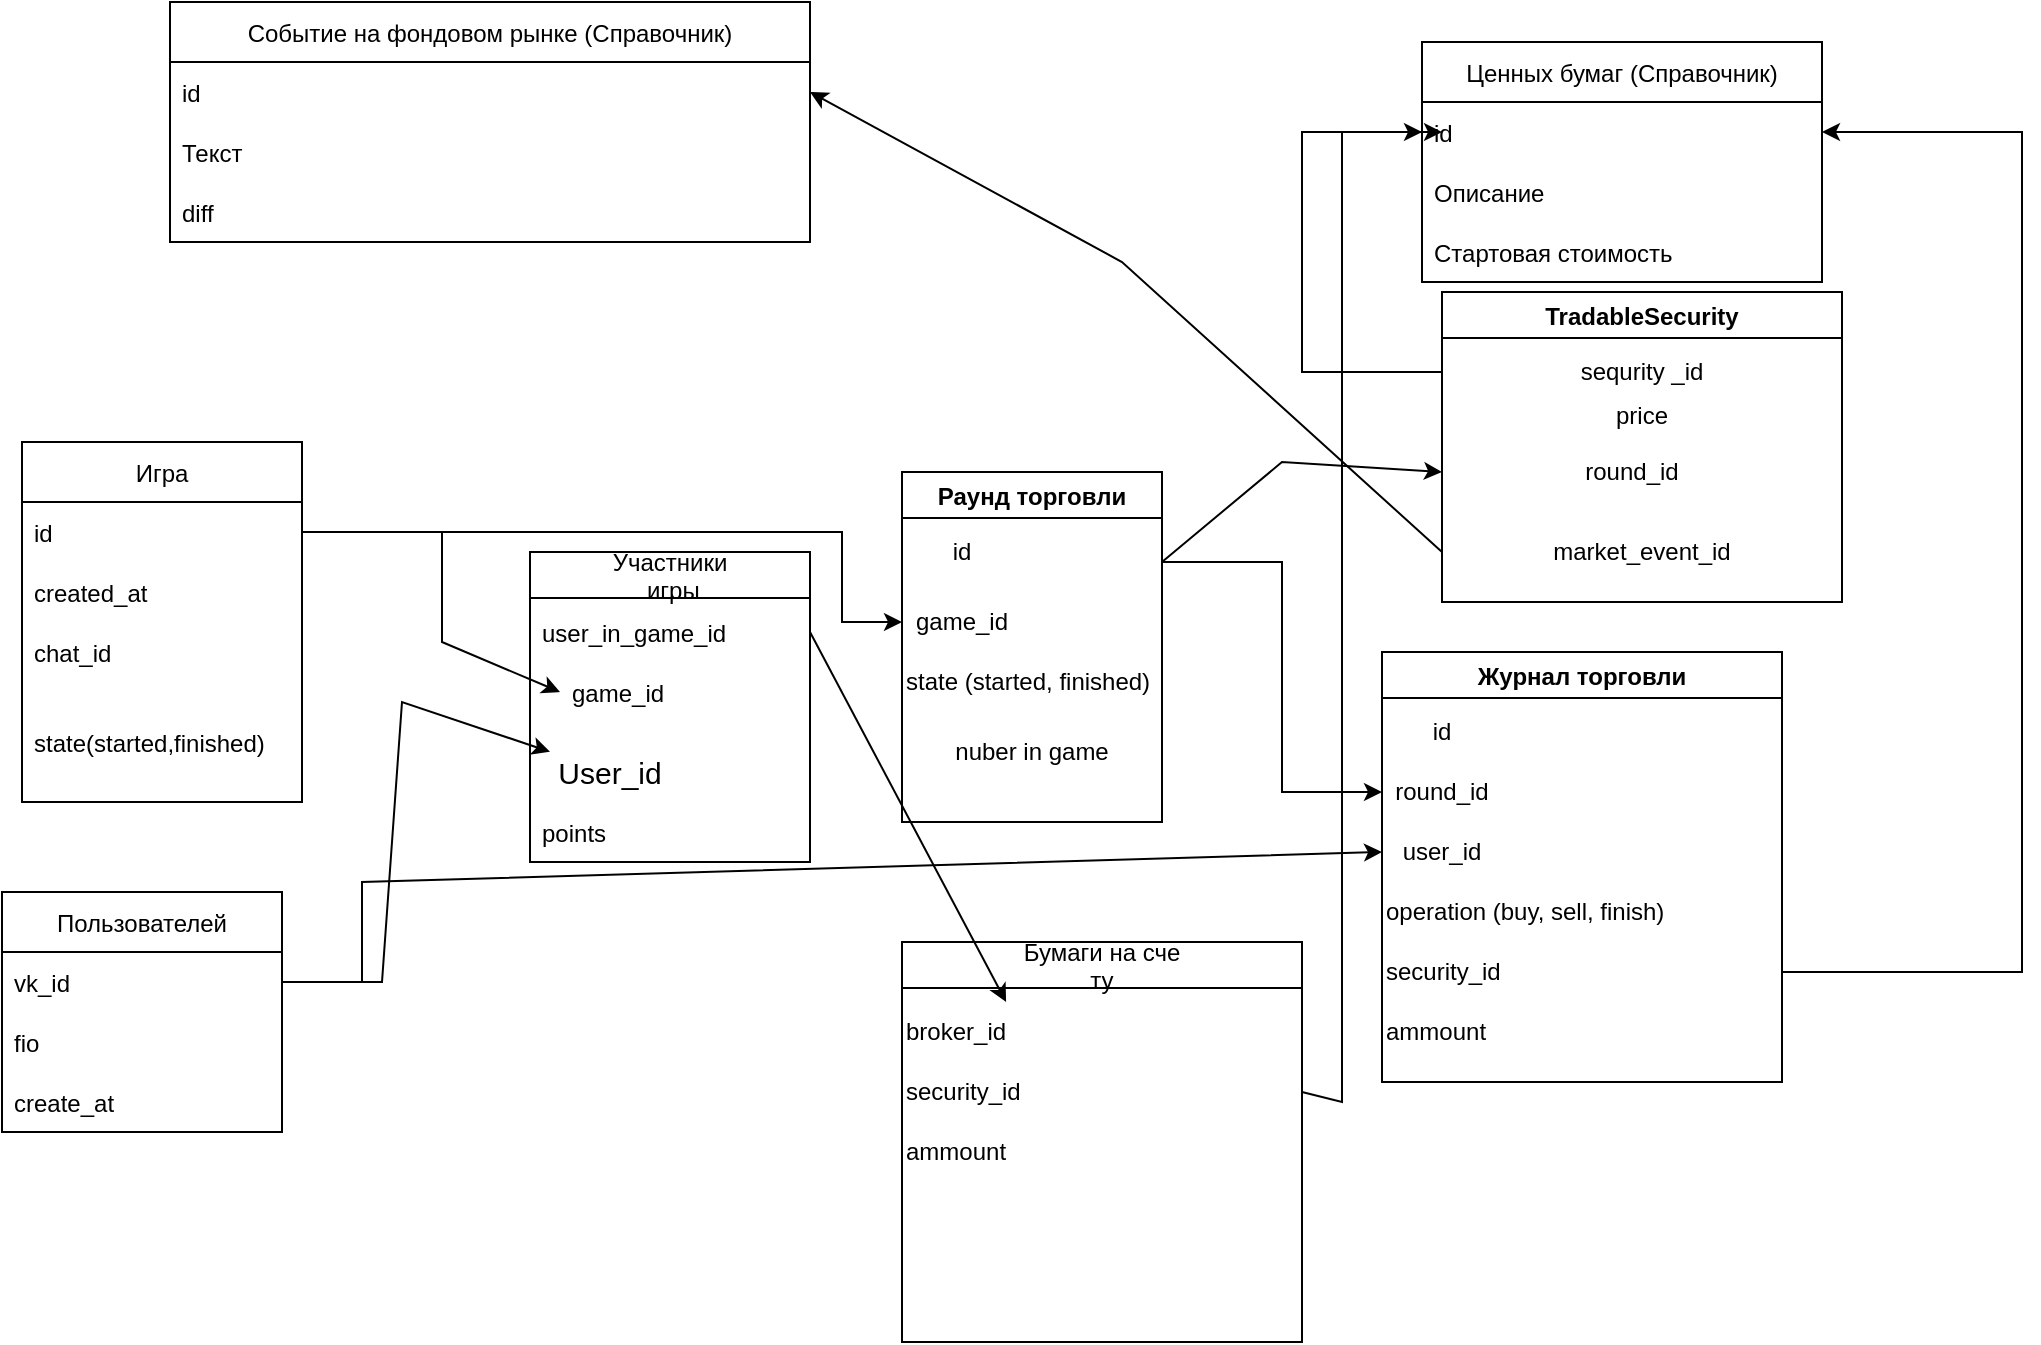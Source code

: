 <mxfile version="16.5.1" type="device"><diagram id="egRGvF4MNrftGE_ga3FI" name="Страница 1"><mxGraphModel dx="1564" dy="2247" grid="1" gridSize="10" guides="1" tooltips="1" connect="1" arrows="1" fold="1" page="1" pageScale="1" pageWidth="827" pageHeight="1169" math="0" shadow="0"><root><mxCell id="0"/><mxCell id="1" parent="0"/><mxCell id="J19xJHU0ULUIQfrzAiBu-1" value="Пользователей" style="swimlane;fontStyle=0;childLayout=stackLayout;horizontal=1;startSize=30;horizontalStack=0;resizeParent=1;resizeParentMax=0;resizeLast=0;collapsible=1;marginBottom=0;" vertex="1" parent="1"><mxGeometry x="150" y="95" width="140" height="120" as="geometry"/></mxCell><mxCell id="J19xJHU0ULUIQfrzAiBu-2" value="vk_id" style="text;strokeColor=none;fillColor=none;align=left;verticalAlign=middle;spacingLeft=4;spacingRight=4;overflow=hidden;points=[[0,0.5],[1,0.5]];portConstraint=eastwest;rotatable=0;" vertex="1" parent="J19xJHU0ULUIQfrzAiBu-1"><mxGeometry y="30" width="140" height="30" as="geometry"/></mxCell><mxCell id="J19xJHU0ULUIQfrzAiBu-3" value="fio" style="text;strokeColor=none;fillColor=none;align=left;verticalAlign=middle;spacingLeft=4;spacingRight=4;overflow=hidden;points=[[0,0.5],[1,0.5]];portConstraint=eastwest;rotatable=0;" vertex="1" parent="J19xJHU0ULUIQfrzAiBu-1"><mxGeometry y="60" width="140" height="30" as="geometry"/></mxCell><mxCell id="J19xJHU0ULUIQfrzAiBu-4" value="create_at" style="text;strokeColor=none;fillColor=none;align=left;verticalAlign=middle;spacingLeft=4;spacingRight=4;overflow=hidden;points=[[0,0.5],[1,0.5]];portConstraint=eastwest;rotatable=0;" vertex="1" parent="J19xJHU0ULUIQfrzAiBu-1"><mxGeometry y="90" width="140" height="30" as="geometry"/></mxCell><mxCell id="J19xJHU0ULUIQfrzAiBu-5" value="Игра" style="swimlane;fontStyle=0;childLayout=stackLayout;horizontal=1;startSize=30;horizontalStack=0;resizeParent=1;resizeParentMax=0;resizeLast=0;collapsible=1;marginBottom=0;" vertex="1" parent="1"><mxGeometry x="160" y="-130" width="140" height="180" as="geometry"/></mxCell><mxCell id="J19xJHU0ULUIQfrzAiBu-6" value="id" style="text;strokeColor=none;fillColor=none;align=left;verticalAlign=middle;spacingLeft=4;spacingRight=4;overflow=hidden;points=[[0,0.5],[1,0.5]];portConstraint=eastwest;rotatable=0;" vertex="1" parent="J19xJHU0ULUIQfrzAiBu-5"><mxGeometry y="30" width="140" height="30" as="geometry"/></mxCell><mxCell id="J19xJHU0ULUIQfrzAiBu-7" value="created_at" style="text;strokeColor=none;fillColor=none;align=left;verticalAlign=middle;spacingLeft=4;spacingRight=4;overflow=hidden;points=[[0,0.5],[1,0.5]];portConstraint=eastwest;rotatable=0;" vertex="1" parent="J19xJHU0ULUIQfrzAiBu-5"><mxGeometry y="60" width="140" height="30" as="geometry"/></mxCell><mxCell id="J19xJHU0ULUIQfrzAiBu-8" value="chat_id" style="text;strokeColor=none;fillColor=none;align=left;verticalAlign=middle;spacingLeft=4;spacingRight=4;overflow=hidden;points=[[0,0.5],[1,0.5]];portConstraint=eastwest;rotatable=0;" vertex="1" parent="J19xJHU0ULUIQfrzAiBu-5"><mxGeometry y="90" width="140" height="30" as="geometry"/></mxCell><mxCell id="J19xJHU0ULUIQfrzAiBu-9" value="state(started,finished)" style="text;strokeColor=none;fillColor=none;align=left;verticalAlign=middle;spacingLeft=4;spacingRight=4;overflow=hidden;points=[[0,0.5],[1,0.5]];portConstraint=eastwest;rotatable=0;fontSize=12;" vertex="1" parent="J19xJHU0ULUIQfrzAiBu-5"><mxGeometry y="120" width="140" height="60" as="geometry"/></mxCell><mxCell id="J19xJHU0ULUIQfrzAiBu-10" value="Ценных бумаг (Справочник)" style="swimlane;fontStyle=0;childLayout=stackLayout;horizontal=1;startSize=30;horizontalStack=0;resizeParent=1;resizeParentMax=0;resizeLast=0;collapsible=1;marginBottom=0;" vertex="1" parent="1"><mxGeometry x="860" y="-330" width="200" height="120" as="geometry"/></mxCell><mxCell id="J19xJHU0ULUIQfrzAiBu-11" value="id" style="text;strokeColor=none;fillColor=none;align=left;verticalAlign=middle;spacingLeft=4;spacingRight=4;overflow=hidden;points=[[0,0.5],[1,0.5]];portConstraint=eastwest;rotatable=0;" vertex="1" parent="J19xJHU0ULUIQfrzAiBu-10"><mxGeometry y="30" width="200" height="30" as="geometry"/></mxCell><mxCell id="J19xJHU0ULUIQfrzAiBu-12" value="Описание" style="text;strokeColor=none;fillColor=none;align=left;verticalAlign=middle;spacingLeft=4;spacingRight=4;overflow=hidden;points=[[0,0.5],[1,0.5]];portConstraint=eastwest;rotatable=0;" vertex="1" parent="J19xJHU0ULUIQfrzAiBu-10"><mxGeometry y="60" width="200" height="30" as="geometry"/></mxCell><mxCell id="J19xJHU0ULUIQfrzAiBu-13" value="Стартовая стоимость " style="text;strokeColor=none;fillColor=none;align=left;verticalAlign=middle;spacingLeft=4;spacingRight=4;overflow=hidden;points=[[0,0.5],[1,0.5]];portConstraint=eastwest;rotatable=0;" vertex="1" parent="J19xJHU0ULUIQfrzAiBu-10"><mxGeometry y="90" width="200" height="30" as="geometry"/></mxCell><mxCell id="J19xJHU0ULUIQfrzAiBu-14" value="Событие на фондовом рынке (Справочник)" style="swimlane;fontStyle=0;childLayout=stackLayout;horizontal=1;startSize=30;horizontalStack=0;resizeParent=1;resizeParentMax=0;resizeLast=0;collapsible=1;marginBottom=0;" vertex="1" parent="1"><mxGeometry x="234" y="-350" width="320" height="120" as="geometry"/></mxCell><mxCell id="J19xJHU0ULUIQfrzAiBu-15" value="id" style="text;strokeColor=none;fillColor=none;align=left;verticalAlign=middle;spacingLeft=4;spacingRight=4;overflow=hidden;points=[[0,0.5],[1,0.5]];portConstraint=eastwest;rotatable=0;" vertex="1" parent="J19xJHU0ULUIQfrzAiBu-14"><mxGeometry y="30" width="320" height="30" as="geometry"/></mxCell><mxCell id="J19xJHU0ULUIQfrzAiBu-16" value="Текст" style="text;strokeColor=none;fillColor=none;align=left;verticalAlign=middle;spacingLeft=4;spacingRight=4;overflow=hidden;points=[[0,0.5],[1,0.5]];portConstraint=eastwest;rotatable=0;" vertex="1" parent="J19xJHU0ULUIQfrzAiBu-14"><mxGeometry y="60" width="320" height="30" as="geometry"/></mxCell><mxCell id="J19xJHU0ULUIQfrzAiBu-17" value="diff" style="text;strokeColor=none;fillColor=none;align=left;verticalAlign=middle;spacingLeft=4;spacingRight=4;overflow=hidden;points=[[0,0.5],[1,0.5]];portConstraint=eastwest;rotatable=0;" vertex="1" parent="J19xJHU0ULUIQfrzAiBu-14"><mxGeometry y="90" width="320" height="30" as="geometry"/></mxCell><mxCell id="J19xJHU0ULUIQfrzAiBu-18" value="Участники&#10; игры" style="swimlane;fontSize=12;fontStyle=0" vertex="1" parent="1"><mxGeometry x="414" y="-75" width="140" height="155" as="geometry"/></mxCell><mxCell id="J19xJHU0ULUIQfrzAiBu-19" value="game_id" style="text;strokeColor=none;fillColor=none;align=left;verticalAlign=middle;spacingLeft=4;spacingRight=4;overflow=hidden;points=[[0,0.5],[1,0.5]];portConstraint=eastwest;rotatable=0;" vertex="1" parent="J19xJHU0ULUIQfrzAiBu-18"><mxGeometry x="15" y="55" width="110" height="30" as="geometry"/></mxCell><mxCell id="J19xJHU0ULUIQfrzAiBu-20" value="User_id" style="text;html=1;strokeColor=none;fillColor=none;align=center;verticalAlign=middle;whiteSpace=wrap;rounded=0;fontSize=15;" vertex="1" parent="J19xJHU0ULUIQfrzAiBu-18"><mxGeometry x="10" y="95" width="60" height="30" as="geometry"/></mxCell><mxCell id="J19xJHU0ULUIQfrzAiBu-21" value="points" style="text;strokeColor=none;fillColor=none;align=left;verticalAlign=middle;spacingLeft=4;spacingRight=4;overflow=hidden;points=[[0,0.5],[1,0.5]];portConstraint=eastwest;rotatable=0;" vertex="1" parent="J19xJHU0ULUIQfrzAiBu-18"><mxGeometry y="125" width="140" height="30" as="geometry"/></mxCell><mxCell id="J19xJHU0ULUIQfrzAiBu-22" value="user_in_game_id" style="text;strokeColor=none;fillColor=none;align=left;verticalAlign=middle;spacingLeft=4;spacingRight=4;overflow=hidden;points=[[0,0.5],[1,0.5]];portConstraint=eastwest;rotatable=0;" vertex="1" parent="J19xJHU0ULUIQfrzAiBu-18"><mxGeometry y="25" width="140" height="30" as="geometry"/></mxCell><mxCell id="J19xJHU0ULUIQfrzAiBu-23" value="" style="endArrow=classic;html=1;rounded=0;fontSize=15;exitX=1;exitY=0.5;exitDx=0;exitDy=0;entryX=0;entryY=0.5;entryDx=0;entryDy=0;" edge="1" parent="1" source="J19xJHU0ULUIQfrzAiBu-6" target="J19xJHU0ULUIQfrzAiBu-19"><mxGeometry width="50" height="50" relative="1" as="geometry"><mxPoint x="400" y="120" as="sourcePoint"/><mxPoint x="450" y="70" as="targetPoint"/><Array as="points"><mxPoint x="370" y="-85"/><mxPoint x="370" y="-30"/></Array></mxGeometry></mxCell><mxCell id="J19xJHU0ULUIQfrzAiBu-24" value="" style="endArrow=classic;html=1;rounded=0;fontSize=15;" edge="1" parent="1" source="J19xJHU0ULUIQfrzAiBu-2" target="J19xJHU0ULUIQfrzAiBu-20"><mxGeometry width="50" height="50" relative="1" as="geometry"><mxPoint x="400" y="120" as="sourcePoint"/><mxPoint x="450" y="70" as="targetPoint"/><Array as="points"><mxPoint x="340" y="140"/><mxPoint x="350"/></Array></mxGeometry></mxCell><mxCell id="J19xJHU0ULUIQfrzAiBu-25" value="Бумаги на сче&#10;ту" style="swimlane;fontSize=12;fontStyle=0" vertex="1" parent="1"><mxGeometry x="600" y="120" width="200" height="200" as="geometry"/></mxCell><mxCell id="J19xJHU0ULUIQfrzAiBu-26" value="broker_id" style="text;html=1;strokeColor=none;fillColor=none;align=left;verticalAlign=middle;whiteSpace=wrap;rounded=0;fontSize=12;" vertex="1" parent="J19xJHU0ULUIQfrzAiBu-25"><mxGeometry y="30" width="120" height="30" as="geometry"/></mxCell><mxCell id="J19xJHU0ULUIQfrzAiBu-27" value="security_id" style="text;html=1;strokeColor=none;fillColor=none;align=left;verticalAlign=middle;whiteSpace=wrap;rounded=0;fontSize=12;" vertex="1" parent="J19xJHU0ULUIQfrzAiBu-25"><mxGeometry y="60" width="200" height="30" as="geometry"/></mxCell><mxCell id="J19xJHU0ULUIQfrzAiBu-28" value="ammount" style="text;html=1;strokeColor=none;fillColor=none;align=left;verticalAlign=middle;whiteSpace=wrap;rounded=0;fontSize=12;" vertex="1" parent="J19xJHU0ULUIQfrzAiBu-25"><mxGeometry y="90" width="120" height="30" as="geometry"/></mxCell><mxCell id="J19xJHU0ULUIQfrzAiBu-29" value="" style="endArrow=classic;html=1;rounded=0;fontSize=12;exitX=1;exitY=0.5;exitDx=0;exitDy=0;" edge="1" parent="1" source="J19xJHU0ULUIQfrzAiBu-22" target="J19xJHU0ULUIQfrzAiBu-26"><mxGeometry width="50" height="50" relative="1" as="geometry"><mxPoint x="400" y="100" as="sourcePoint"/><mxPoint x="450" y="50" as="targetPoint"/></mxGeometry></mxCell><mxCell id="J19xJHU0ULUIQfrzAiBu-30" value="" style="endArrow=classic;html=1;rounded=0;fontSize=12;exitX=1;exitY=0.5;exitDx=0;exitDy=0;" edge="1" parent="1" source="J19xJHU0ULUIQfrzAiBu-27"><mxGeometry width="50" height="50" relative="1" as="geometry"><mxPoint x="860" y="190" as="sourcePoint"/><mxPoint x="870.0" y="-285" as="targetPoint"/><Array as="points"><mxPoint x="820" y="200"/><mxPoint x="820" y="-285"/></Array></mxGeometry></mxCell><mxCell id="J19xJHU0ULUIQfrzAiBu-31" value="" style="endArrow=classic;html=1;rounded=0;fontSize=12;entryX=0;entryY=0.5;entryDx=0;entryDy=0;exitX=0;exitY=0.5;exitDx=0;exitDy=0;" edge="1" parent="1" source="J19xJHU0ULUIQfrzAiBu-50" target="J19xJHU0ULUIQfrzAiBu-11"><mxGeometry width="50" height="50" relative="1" as="geometry"><mxPoint x="855" y="-155" as="sourcePoint"/><mxPoint x="730" y="-60" as="targetPoint"/><Array as="points"><mxPoint x="800" y="-165"/><mxPoint x="800" y="-285"/></Array></mxGeometry></mxCell><mxCell id="J19xJHU0ULUIQfrzAiBu-32" value="Раунд торговли" style="swimlane;fontSize=12;" vertex="1" parent="1"><mxGeometry x="600" y="-115" width="130" height="175" as="geometry"/></mxCell><mxCell id="J19xJHU0ULUIQfrzAiBu-33" value="game_id" style="text;html=1;strokeColor=none;fillColor=none;align=center;verticalAlign=middle;whiteSpace=wrap;rounded=0;fontSize=12;" vertex="1" parent="J19xJHU0ULUIQfrzAiBu-32"><mxGeometry y="60" width="60" height="30" as="geometry"/></mxCell><mxCell id="J19xJHU0ULUIQfrzAiBu-34" value="id" style="text;html=1;strokeColor=none;fillColor=none;align=center;verticalAlign=middle;whiteSpace=wrap;rounded=0;fontSize=12;" vertex="1" parent="J19xJHU0ULUIQfrzAiBu-32"><mxGeometry y="25" width="60" height="30" as="geometry"/></mxCell><mxCell id="J19xJHU0ULUIQfrzAiBu-35" value="state (started, finished)" style="text;html=1;strokeColor=none;fillColor=none;align=left;verticalAlign=middle;whiteSpace=wrap;rounded=0;fontSize=12;" vertex="1" parent="J19xJHU0ULUIQfrzAiBu-32"><mxGeometry y="90" width="130" height="30" as="geometry"/></mxCell><mxCell id="J19xJHU0ULUIQfrzAiBu-36" value="nuber in game" style="text;html=1;strokeColor=none;fillColor=none;align=center;verticalAlign=middle;whiteSpace=wrap;rounded=0;fontSize=12;" vertex="1" parent="J19xJHU0ULUIQfrzAiBu-32"><mxGeometry y="125" width="130" height="30" as="geometry"/></mxCell><mxCell id="J19xJHU0ULUIQfrzAiBu-37" value="" style="endArrow=classic;html=1;rounded=0;fontSize=12;entryX=0;entryY=0.5;entryDx=0;entryDy=0;" edge="1" parent="1" target="J19xJHU0ULUIQfrzAiBu-40"><mxGeometry width="50" height="50" relative="1" as="geometry"><mxPoint x="730.0" y="-70" as="sourcePoint"/><mxPoint x="600" y="-220" as="targetPoint"/><Array as="points"><mxPoint x="790" y="-70"/><mxPoint x="790" y="45"/></Array></mxGeometry></mxCell><mxCell id="J19xJHU0ULUIQfrzAiBu-38" value="" style="endArrow=classic;html=1;rounded=0;fontSize=12;exitX=1;exitY=0.5;exitDx=0;exitDy=0;" edge="1" parent="1" source="J19xJHU0ULUIQfrzAiBu-6" target="J19xJHU0ULUIQfrzAiBu-33"><mxGeometry width="50" height="50" relative="1" as="geometry"><mxPoint x="540" y="-10" as="sourcePoint"/><mxPoint x="590" y="-60" as="targetPoint"/><Array as="points"><mxPoint x="570" y="-85"/><mxPoint x="570" y="-40"/></Array></mxGeometry></mxCell><mxCell id="J19xJHU0ULUIQfrzAiBu-39" value="Журнал торговли" style="swimlane;fontSize=12;" vertex="1" parent="1"><mxGeometry x="840" y="-25" width="200" height="215" as="geometry"/></mxCell><mxCell id="J19xJHU0ULUIQfrzAiBu-40" value="round_id" style="text;html=1;strokeColor=none;fillColor=none;align=center;verticalAlign=middle;whiteSpace=wrap;rounded=0;fontSize=12;" vertex="1" parent="J19xJHU0ULUIQfrzAiBu-39"><mxGeometry y="55" width="60" height="30" as="geometry"/></mxCell><mxCell id="J19xJHU0ULUIQfrzAiBu-41" value="user_id" style="text;html=1;strokeColor=none;fillColor=none;align=center;verticalAlign=middle;whiteSpace=wrap;rounded=0;fontSize=12;" vertex="1" parent="J19xJHU0ULUIQfrzAiBu-39"><mxGeometry y="85" width="60" height="30" as="geometry"/></mxCell><mxCell id="J19xJHU0ULUIQfrzAiBu-42" value="operation (buy, sell, finish)" style="text;html=1;strokeColor=none;fillColor=none;align=left;verticalAlign=middle;whiteSpace=wrap;rounded=0;fontSize=12;" vertex="1" parent="J19xJHU0ULUIQfrzAiBu-39"><mxGeometry y="115" width="200" height="30" as="geometry"/></mxCell><mxCell id="J19xJHU0ULUIQfrzAiBu-43" value="&lt;span style=&quot;&quot;&gt;security_id&lt;/span&gt;" style="text;html=1;strokeColor=none;fillColor=none;align=left;verticalAlign=middle;whiteSpace=wrap;rounded=0;fontSize=12;" vertex="1" parent="J19xJHU0ULUIQfrzAiBu-39"><mxGeometry y="145" width="200" height="30" as="geometry"/></mxCell><mxCell id="J19xJHU0ULUIQfrzAiBu-44" value="id" style="text;html=1;strokeColor=none;fillColor=none;align=center;verticalAlign=middle;whiteSpace=wrap;rounded=0;fontSize=12;" vertex="1" parent="J19xJHU0ULUIQfrzAiBu-39"><mxGeometry y="25" width="60" height="30" as="geometry"/></mxCell><mxCell id="J19xJHU0ULUIQfrzAiBu-45" value="ammount" style="text;html=1;strokeColor=none;fillColor=none;align=left;verticalAlign=middle;whiteSpace=wrap;rounded=0;fontSize=12;" vertex="1" parent="J19xJHU0ULUIQfrzAiBu-39"><mxGeometry y="175" width="120" height="30" as="geometry"/></mxCell><mxCell id="J19xJHU0ULUIQfrzAiBu-46" value="" style="endArrow=classic;html=1;rounded=0;fontSize=12;exitX=1;exitY=0.5;exitDx=0;exitDy=0;entryX=0;entryY=0.5;entryDx=0;entryDy=0;" edge="1" parent="1" source="J19xJHU0ULUIQfrzAiBu-2" target="J19xJHU0ULUIQfrzAiBu-41"><mxGeometry width="50" height="50" relative="1" as="geometry"><mxPoint x="300" y="190" as="sourcePoint"/><mxPoint x="350" y="140" as="targetPoint"/><Array as="points"><mxPoint x="330" y="140"/><mxPoint x="330" y="90"/></Array></mxGeometry></mxCell><mxCell id="J19xJHU0ULUIQfrzAiBu-47" value="" style="endArrow=classic;html=1;rounded=0;fontSize=12;exitX=1;exitY=0.5;exitDx=0;exitDy=0;entryX=1;entryY=0.5;entryDx=0;entryDy=0;" edge="1" parent="1" source="J19xJHU0ULUIQfrzAiBu-43" target="J19xJHU0ULUIQfrzAiBu-11"><mxGeometry width="50" height="50" relative="1" as="geometry"><mxPoint x="700" y="-10" as="sourcePoint"/><mxPoint x="750" y="-60" as="targetPoint"/><Array as="points"><mxPoint x="1160" y="135"/><mxPoint x="1160" y="-285"/></Array></mxGeometry></mxCell><mxCell id="J19xJHU0ULUIQfrzAiBu-48" value="" style="endArrow=classic;html=1;rounded=0;fontSize=12;entryX=0;entryY=0.5;entryDx=0;entryDy=0;" edge="1" parent="1" target="J19xJHU0ULUIQfrzAiBu-52"><mxGeometry width="50" height="50" relative="1" as="geometry"><mxPoint x="730.0" y="-70" as="sourcePoint"/><mxPoint x="890" y="-65" as="targetPoint"/><Array as="points"><mxPoint x="790" y="-120"/></Array></mxGeometry></mxCell><mxCell id="J19xJHU0ULUIQfrzAiBu-49" value="TradableSecurity" style="swimlane;fontSize=12;" vertex="1" parent="1"><mxGeometry x="870" y="-205" width="200" height="155" as="geometry"/></mxCell><mxCell id="J19xJHU0ULUIQfrzAiBu-50" value="sequrity _id" style="text;html=1;strokeColor=none;fillColor=none;align=center;verticalAlign=middle;whiteSpace=wrap;rounded=0;fontSize=12;" vertex="1" parent="J19xJHU0ULUIQfrzAiBu-49"><mxGeometry y="25" width="200" height="30" as="geometry"/></mxCell><mxCell id="J19xJHU0ULUIQfrzAiBu-51" value="price" style="text;html=1;strokeColor=none;fillColor=none;align=center;verticalAlign=middle;whiteSpace=wrap;rounded=0;fontSize=12;" vertex="1" parent="J19xJHU0ULUIQfrzAiBu-49"><mxGeometry y="47" width="200" height="30" as="geometry"/></mxCell><mxCell id="J19xJHU0ULUIQfrzAiBu-52" value="round_id" style="text;html=1;strokeColor=none;fillColor=none;align=center;verticalAlign=middle;whiteSpace=wrap;rounded=0;fontSize=12;" vertex="1" parent="J19xJHU0ULUIQfrzAiBu-49"><mxGeometry y="75" width="190" height="30" as="geometry"/></mxCell><mxCell id="J19xJHU0ULUIQfrzAiBu-53" value="market_event_id" style="text;html=1;strokeColor=none;fillColor=none;align=center;verticalAlign=middle;whiteSpace=wrap;rounded=0;fontSize=12;" vertex="1" parent="J19xJHU0ULUIQfrzAiBu-49"><mxGeometry y="115" width="200" height="30" as="geometry"/></mxCell><mxCell id="J19xJHU0ULUIQfrzAiBu-54" value="" style="endArrow=classic;html=1;rounded=0;fontSize=12;exitX=0;exitY=0.5;exitDx=0;exitDy=0;entryX=1;entryY=0.5;entryDx=0;entryDy=0;" edge="1" parent="1" source="J19xJHU0ULUIQfrzAiBu-53" target="J19xJHU0ULUIQfrzAiBu-15"><mxGeometry width="50" height="50" relative="1" as="geometry"><mxPoint x="650" y="-60" as="sourcePoint"/><mxPoint x="700" y="-110" as="targetPoint"/><Array as="points"><mxPoint x="710" y="-220"/></Array></mxGeometry></mxCell></root></mxGraphModel></diagram></mxfile>